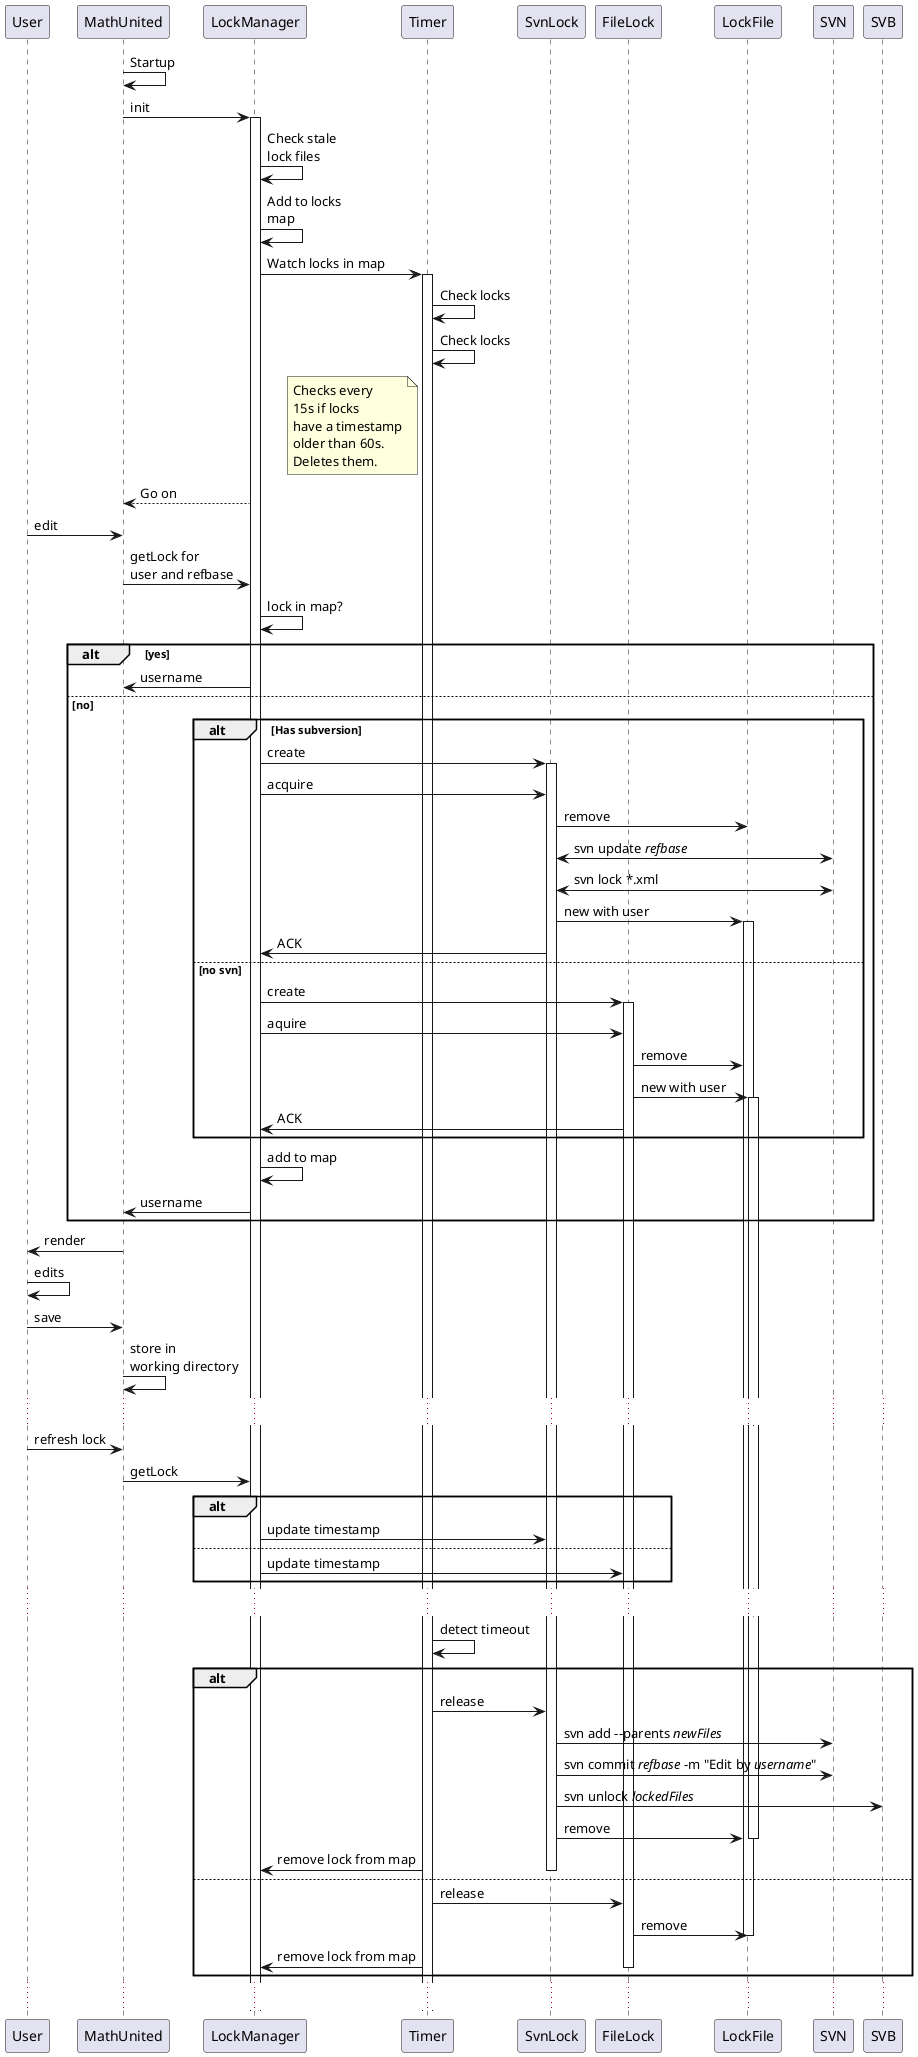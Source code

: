 @startuml
participant User as U
participant MathUnited as MU
participant LockManager as LM
participant Timer
participant SvnLock
participant FileLock
participant LockFile
participant SVN

MU -> MU: Startup
MU -> LM: init
activate LM
LM -> LM: Check stale\nlock files
LM -> LM: Add to locks\nmap
LM -> Timer: Watch locks in map
activate Timer
Timer -> Timer: Check locks
Timer -> Timer: Check locks
note left of Timer
Checks every
15s if locks
have a timestamp
older than 60s.
Deletes them.
end note
LM --> MU: Go on
U -> MU: edit
MU -> LM: getLock for\nuser and refbase
LM -> LM: lock in map?
alt yes
    LM -> MU: username
else no
    alt Has subversion
        LM -> SvnLock: create
        activate SvnLock
        LM -> SvnLock: acquire
        SvnLock -> LockFile: remove
        SvnLock <-> SVN: svn update //refbase//
        SvnLock <-> SVN: svn lock *.xml
        SvnLock -> LockFile: new with user
        activate LockFile
        SvnLock -> LM: ACK
    else no svn
        LM -> FileLock: create
        activate FileLock
        LM -> FileLock: aquire
        FileLock -> LockFile: remove
        FileLock -> LockFile: new with user
        activate LockFile
        FileLock -> LM: ACK
    end alt
    LM -> LM: add to map
    LM -> MU: username
end alt
MU -> U: render
U -> U: edits
U -> MU: save
MU -> MU: store in\nworking directory
...
U -> MU: refresh lock
MU -> LM: getLock
alt
LM -> SvnLock: update timestamp
else
LM -> FileLock: update timestamp
end alt
...
Timer -> Timer: detect timeout
alt
    Timer -> SvnLock: release
    SvnLock -> SVN: svn add --parents //newFiles//
    SvnLock -> SVN: svn commit //refbase// -m "Edit by //username//"
    SvnLock -> SVB: svn unlock //lockedFiles//
    SvnLock -> LockFile: remove
    deactivate LockFile
    Timer -> LM: remove lock from map
    deactivate SvnLock
else
    Timer -> FileLock: release
    FileLock -> LockFile: remove
    deactivate LockFile
    Timer -> LM: remove lock from map
    deactivate FileLock
end alt
...

@enduml